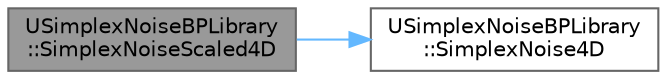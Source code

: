 digraph "USimplexNoiseBPLibrary::SimplexNoiseScaled4D"
{
 // LATEX_PDF_SIZE
  bgcolor="transparent";
  edge [fontname=Helvetica,fontsize=10,labelfontname=Helvetica,labelfontsize=10];
  node [fontname=Helvetica,fontsize=10,shape=box,height=0.2,width=0.4];
  rankdir="LR";
  Node1 [id="Node000001",label="USimplexNoiseBPLibrary\l::SimplexNoiseScaled4D",height=0.2,width=0.4,color="gray40", fillcolor="grey60", style="filled", fontcolor="black",tooltip=" "];
  Node1 -> Node2 [id="edge2_Node000001_Node000002",color="steelblue1",style="solid",tooltip=" "];
  Node2 [id="Node000002",label="USimplexNoiseBPLibrary\l::SimplexNoise4D",height=0.2,width=0.4,color="grey40", fillcolor="white", style="filled",URL="$class_u_simplex_noise_b_p_library.html#a31eac0a48148d5df78dd0006472fe40a",tooltip=" "];
}
